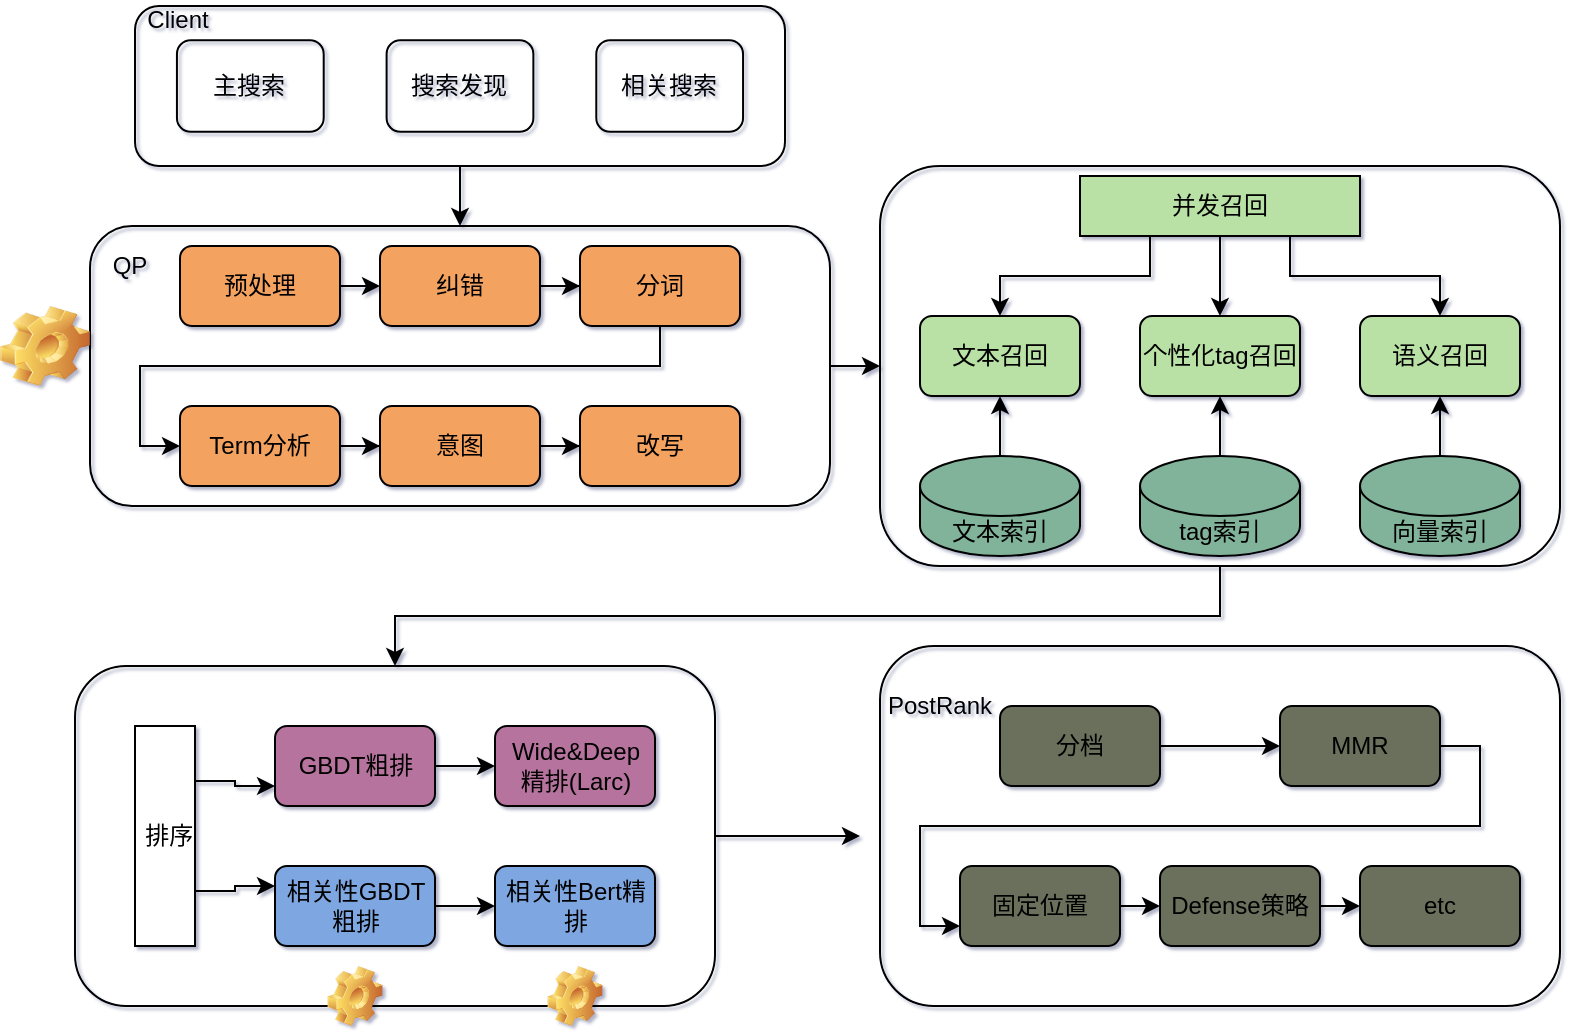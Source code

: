 <mxfile version="16.2.1" type="github"><diagram id="kuKqYAGhDJIydnRX94dR" name="Page-1"><mxGraphModel dx="1203" dy="674" grid="1" gridSize="10" guides="1" tooltips="1" connect="1" arrows="1" fold="1" page="1" pageScale="1" pageWidth="827" pageHeight="1169" background="none" math="0" shadow="1"><root><mxCell id="0"/><mxCell id="1" parent="0"/><mxCell id="7BjbNXo0VfNo20I9zx44-69" style="edgeStyle=orthogonalEdgeStyle;rounded=0;orthogonalLoop=1;jettySize=auto;html=1;exitX=1;exitY=0.5;exitDx=0;exitDy=0;" parent="1" source="7BjbNXo0VfNo20I9zx44-14" target="7BjbNXo0VfNo20I9zx44-63" edge="1"><mxGeometry relative="1" as="geometry"/></mxCell><mxCell id="7BjbNXo0VfNo20I9zx44-59" value="" style="group;" parent="1" vertex="1" connectable="0"><mxGeometry x="87.5" y="400" width="325" height="150" as="geometry"/></mxCell><mxCell id="k8c9HEMRocZaYQNv0uMX-14" value="" style="group" parent="7BjbNXo0VfNo20I9zx44-59" vertex="1" connectable="0"><mxGeometry x="-30" y="-30" width="320" height="180" as="geometry"/></mxCell><mxCell id="7BjbNXo0VfNo20I9zx44-19" value="GBDT粗排" style="rounded=1;whiteSpace=wrap;html=1;fillColor=#B5739D;" parent="k8c9HEMRocZaYQNv0uMX-14" vertex="1"><mxGeometry x="100" y="30" width="80" height="40" as="geometry"/></mxCell><mxCell id="7BjbNXo0VfNo20I9zx44-20" value="Wide&amp;amp;Deep 精排(Larc)" style="rounded=1;whiteSpace=wrap;html=1;fillColor=#B5739D;" parent="k8c9HEMRocZaYQNv0uMX-14" vertex="1"><mxGeometry x="210" y="30" width="80" height="40" as="geometry"/></mxCell><mxCell id="7BjbNXo0VfNo20I9zx44-47" style="edgeStyle=orthogonalEdgeStyle;rounded=0;orthogonalLoop=1;jettySize=auto;html=1;exitX=1;exitY=0.5;exitDx=0;exitDy=0;entryX=0;entryY=0.5;entryDx=0;entryDy=0;" parent="k8c9HEMRocZaYQNv0uMX-14" source="7BjbNXo0VfNo20I9zx44-19" target="7BjbNXo0VfNo20I9zx44-20" edge="1"><mxGeometry x="87.5" y="400" as="geometry"/></mxCell><mxCell id="7BjbNXo0VfNo20I9zx44-21" value="相关性GBDT粗排" style="rounded=1;whiteSpace=wrap;html=1;fillColor=#7EA6E0;" parent="k8c9HEMRocZaYQNv0uMX-14" vertex="1"><mxGeometry x="100" y="100" width="80" height="40" as="geometry"/></mxCell><mxCell id="7BjbNXo0VfNo20I9zx44-22" value="相关性Bert精排" style="rounded=1;whiteSpace=wrap;html=1;fillColor=#7EA6E0;" parent="k8c9HEMRocZaYQNv0uMX-14" vertex="1"><mxGeometry x="210" y="100" width="80" height="40" as="geometry"/></mxCell><mxCell id="7BjbNXo0VfNo20I9zx44-48" style="edgeStyle=orthogonalEdgeStyle;rounded=0;orthogonalLoop=1;jettySize=auto;html=1;exitX=1;exitY=0.5;exitDx=0;exitDy=0;entryX=0;entryY=0.5;entryDx=0;entryDy=0;" parent="k8c9HEMRocZaYQNv0uMX-14" source="7BjbNXo0VfNo20I9zx44-21" target="7BjbNXo0VfNo20I9zx44-22" edge="1"><mxGeometry x="87.5" y="400" as="geometry"/></mxCell><mxCell id="7BjbNXo0VfNo20I9zx44-57" style="edgeStyle=orthogonalEdgeStyle;rounded=0;orthogonalLoop=1;jettySize=auto;html=1;exitX=1;exitY=0.25;exitDx=0;exitDy=0;entryX=0;entryY=0.75;entryDx=0;entryDy=0;" parent="k8c9HEMRocZaYQNv0uMX-14" source="7BjbNXo0VfNo20I9zx44-56" target="7BjbNXo0VfNo20I9zx44-19" edge="1"><mxGeometry x="87.5" y="400" as="geometry"/></mxCell><mxCell id="7BjbNXo0VfNo20I9zx44-58" style="edgeStyle=orthogonalEdgeStyle;rounded=0;orthogonalLoop=1;jettySize=auto;html=1;exitX=1;exitY=0.75;exitDx=0;exitDy=0;entryX=0;entryY=0.25;entryDx=0;entryDy=0;" parent="k8c9HEMRocZaYQNv0uMX-14" source="7BjbNXo0VfNo20I9zx44-56" target="7BjbNXo0VfNo20I9zx44-21" edge="1"><mxGeometry x="87.5" y="400" as="geometry"/></mxCell><mxCell id="7BjbNXo0VfNo20I9zx44-56" value="&amp;nbsp;排序" style="rounded=0;whiteSpace=wrap;html=1;fillColor=#FFFFFF;" parent="k8c9HEMRocZaYQNv0uMX-14" vertex="1"><mxGeometry x="30" y="30" width="30" height="110" as="geometry"/></mxCell><mxCell id="7BjbNXo0VfNo20I9zx44-60" value="" style="rounded=1;whiteSpace=wrap;html=1;fillColor=none;" parent="k8c9HEMRocZaYQNv0uMX-14" vertex="1"><mxGeometry width="320" height="170" as="geometry"/></mxCell><mxCell id="k8c9HEMRocZaYQNv0uMX-17" value="" style="shape=image;html=1;verticalLabelPosition=bottom;verticalAlign=top;imageAspect=0;image=img/clipart/Gear_128x128.png;rounded=1;strokeColor=#FF0000;fillColor=none;gradientColor=#ffffff;" parent="k8c9HEMRocZaYQNv0uMX-14" vertex="1"><mxGeometry x="126.25" y="150" width="27.5" height="30" as="geometry"/></mxCell><mxCell id="k8c9HEMRocZaYQNv0uMX-31" value="" style="shape=image;html=1;verticalLabelPosition=bottom;verticalAlign=top;imageAspect=0;image=img/clipart/Gear_128x128.png;rounded=1;strokeColor=#FF0000;fillColor=none;gradientColor=#ffffff;" parent="k8c9HEMRocZaYQNv0uMX-14" vertex="1"><mxGeometry x="236.25" y="150" width="27.5" height="30" as="geometry"/></mxCell><mxCell id="7BjbNXo0VfNo20I9zx44-67" value="" style="group" parent="1" vertex="1" connectable="0"><mxGeometry x="87.5" y="40" width="325" height="80" as="geometry"/></mxCell><mxCell id="7BjbNXo0VfNo20I9zx44-5" value="主搜索" style="rounded=1;whiteSpace=wrap;html=1;fillColor=none;" parent="7BjbNXo0VfNo20I9zx44-67" vertex="1"><mxGeometry x="20.968" y="17.143" width="73.387" height="45.714" as="geometry"/></mxCell><mxCell id="7BjbNXo0VfNo20I9zx44-6" value="搜索发现" style="rounded=1;whiteSpace=wrap;html=1;fillColor=none;" parent="7BjbNXo0VfNo20I9zx44-67" vertex="1"><mxGeometry x="125.806" y="17.143" width="73.387" height="45.714" as="geometry"/></mxCell><mxCell id="7BjbNXo0VfNo20I9zx44-7" value="相关搜索" style="rounded=1;whiteSpace=wrap;html=1;fillColor=none;" parent="7BjbNXo0VfNo20I9zx44-67" vertex="1"><mxGeometry x="230.645" y="17.143" width="73.387" height="45.714" as="geometry"/></mxCell><mxCell id="7BjbNXo0VfNo20I9zx44-66" value="" style="rounded=1;whiteSpace=wrap;html=1;fillColor=none;" parent="7BjbNXo0VfNo20I9zx44-67" vertex="1"><mxGeometry width="325" height="80" as="geometry"/></mxCell><mxCell id="7BjbNXo0VfNo20I9zx44-68" style="edgeStyle=orthogonalEdgeStyle;rounded=0;orthogonalLoop=1;jettySize=auto;html=1;" parent="1" source="7BjbNXo0VfNo20I9zx44-66" target="7BjbNXo0VfNo20I9zx44-14" edge="1"><mxGeometry relative="1" as="geometry"/></mxCell><mxCell id="TYbjjWzv57JlkN2u3lhX-1" value="" style="group" parent="1" vertex="1" connectable="0"><mxGeometry x="460" y="120" width="340" height="200" as="geometry"/></mxCell><mxCell id="7BjbNXo0VfNo20I9zx44-46" value="" style="group" parent="TYbjjWzv57JlkN2u3lhX-1" vertex="1" connectable="0"><mxGeometry x="20" y="5" width="300" height="190" as="geometry"/></mxCell><mxCell id="7BjbNXo0VfNo20I9zx44-40" value="" style="group" parent="7BjbNXo0VfNo20I9zx44-46" vertex="1" connectable="0"><mxGeometry y="70" width="300" height="120" as="geometry"/></mxCell><mxCell id="7BjbNXo0VfNo20I9zx44-16" value="文本召回" style="rounded=1;whiteSpace=wrap;html=1;fillColor=#B9E0A5;" parent="7BjbNXo0VfNo20I9zx44-40" vertex="1"><mxGeometry width="80" height="40" as="geometry"/></mxCell><mxCell id="7BjbNXo0VfNo20I9zx44-17" value="个性化tag召回" style="rounded=1;whiteSpace=wrap;html=1;fillColor=#B9E0A5;" parent="7BjbNXo0VfNo20I9zx44-40" vertex="1"><mxGeometry x="110" width="80" height="40" as="geometry"/></mxCell><mxCell id="7BjbNXo0VfNo20I9zx44-26" value="语义召回" style="rounded=1;whiteSpace=wrap;html=1;fillColor=#B9E0A5;" parent="7BjbNXo0VfNo20I9zx44-40" vertex="1"><mxGeometry x="220" width="80" height="40" as="geometry"/></mxCell><mxCell id="7BjbNXo0VfNo20I9zx44-31" style="edgeStyle=orthogonalEdgeStyle;rounded=0;orthogonalLoop=1;jettySize=auto;html=1;exitX=0.5;exitY=0;exitDx=0;exitDy=0;exitPerimeter=0;entryX=0.5;entryY=1;entryDx=0;entryDy=0;" parent="7BjbNXo0VfNo20I9zx44-40" source="7BjbNXo0VfNo20I9zx44-27" target="7BjbNXo0VfNo20I9zx44-16" edge="1"><mxGeometry relative="1" as="geometry"/></mxCell><mxCell id="7BjbNXo0VfNo20I9zx44-27" value="文本索引" style="shape=cylinder3;whiteSpace=wrap;html=1;boundedLbl=1;backgroundOutline=1;size=15;fillColor=#81B29A;" parent="7BjbNXo0VfNo20I9zx44-40" vertex="1"><mxGeometry y="70" width="80" height="50" as="geometry"/></mxCell><mxCell id="7BjbNXo0VfNo20I9zx44-32" style="edgeStyle=orthogonalEdgeStyle;rounded=0;orthogonalLoop=1;jettySize=auto;html=1;exitX=0.5;exitY=0;exitDx=0;exitDy=0;exitPerimeter=0;entryX=0.5;entryY=1;entryDx=0;entryDy=0;" parent="7BjbNXo0VfNo20I9zx44-40" source="7BjbNXo0VfNo20I9zx44-28" target="7BjbNXo0VfNo20I9zx44-17" edge="1"><mxGeometry relative="1" as="geometry"/></mxCell><mxCell id="7BjbNXo0VfNo20I9zx44-28" value="tag索引" style="shape=cylinder3;whiteSpace=wrap;html=1;boundedLbl=1;backgroundOutline=1;size=15;fillColor=#81B29A;" parent="7BjbNXo0VfNo20I9zx44-40" vertex="1"><mxGeometry x="110" y="70" width="80" height="50" as="geometry"/></mxCell><mxCell id="7BjbNXo0VfNo20I9zx44-33" style="edgeStyle=orthogonalEdgeStyle;rounded=0;orthogonalLoop=1;jettySize=auto;html=1;exitX=0.5;exitY=0;exitDx=0;exitDy=0;exitPerimeter=0;" parent="7BjbNXo0VfNo20I9zx44-40" source="7BjbNXo0VfNo20I9zx44-29" target="7BjbNXo0VfNo20I9zx44-26" edge="1"><mxGeometry relative="1" as="geometry"/></mxCell><mxCell id="7BjbNXo0VfNo20I9zx44-29" value="向量索引" style="shape=cylinder3;whiteSpace=wrap;html=1;boundedLbl=1;backgroundOutline=1;size=15;fillColor=#81B29A;" parent="7BjbNXo0VfNo20I9zx44-40" vertex="1"><mxGeometry x="220" y="70" width="80" height="50" as="geometry"/></mxCell><mxCell id="7BjbNXo0VfNo20I9zx44-43" style="edgeStyle=orthogonalEdgeStyle;rounded=0;orthogonalLoop=1;jettySize=auto;html=1;exitX=0.25;exitY=1;exitDx=0;exitDy=0;" parent="7BjbNXo0VfNo20I9zx44-46" source="7BjbNXo0VfNo20I9zx44-42" target="7BjbNXo0VfNo20I9zx44-16" edge="1"><mxGeometry relative="1" as="geometry"/></mxCell><mxCell id="7BjbNXo0VfNo20I9zx44-44" style="edgeStyle=orthogonalEdgeStyle;rounded=0;orthogonalLoop=1;jettySize=auto;html=1;exitX=0.5;exitY=1;exitDx=0;exitDy=0;" parent="7BjbNXo0VfNo20I9zx44-46" source="7BjbNXo0VfNo20I9zx44-42" target="7BjbNXo0VfNo20I9zx44-17" edge="1"><mxGeometry relative="1" as="geometry"/></mxCell><mxCell id="7BjbNXo0VfNo20I9zx44-45" style="edgeStyle=orthogonalEdgeStyle;rounded=0;orthogonalLoop=1;jettySize=auto;html=1;exitX=0.75;exitY=1;exitDx=0;exitDy=0;entryX=0.5;entryY=0;entryDx=0;entryDy=0;" parent="7BjbNXo0VfNo20I9zx44-46" source="7BjbNXo0VfNo20I9zx44-42" target="7BjbNXo0VfNo20I9zx44-26" edge="1"><mxGeometry relative="1" as="geometry"/></mxCell><mxCell id="7BjbNXo0VfNo20I9zx44-42" value="并发召回" style="rounded=0;whiteSpace=wrap;html=1;fillColor=#B9E0A5;" parent="7BjbNXo0VfNo20I9zx44-46" vertex="1"><mxGeometry x="80" width="140" height="30" as="geometry"/></mxCell><mxCell id="7BjbNXo0VfNo20I9zx44-63" value="" style="rounded=1;whiteSpace=wrap;html=1;fillColor=none;" parent="TYbjjWzv57JlkN2u3lhX-1" vertex="1"><mxGeometry width="340" height="200" as="geometry"/></mxCell><mxCell id="TYbjjWzv57JlkN2u3lhX-2" value="" style="group;rounded=1;" parent="1" vertex="1" connectable="0"><mxGeometry x="65" y="150" width="370" height="140" as="geometry"/></mxCell><mxCell id="7BjbNXo0VfNo20I9zx44-14" value="" style="rounded=1;whiteSpace=wrap;html=1;fillColor=none;glass=0;" parent="TYbjjWzv57JlkN2u3lhX-2" vertex="1"><mxGeometry width="370" height="140" as="geometry"/></mxCell><mxCell id="7BjbNXo0VfNo20I9zx44-39" value="" style="group;" parent="TYbjjWzv57JlkN2u3lhX-2" vertex="1" connectable="0"><mxGeometry x="45" y="10" width="280" height="120" as="geometry"/></mxCell><mxCell id="7BjbNXo0VfNo20I9zx44-8" value="分词" style="rounded=1;whiteSpace=wrap;html=1;fillColor=#F4A261;" parent="7BjbNXo0VfNo20I9zx44-39" vertex="1"><mxGeometry x="200" width="80" height="40" as="geometry"/></mxCell><mxCell id="7BjbNXo0VfNo20I9zx44-35" style="edgeStyle=orthogonalEdgeStyle;rounded=0;orthogonalLoop=1;jettySize=auto;html=1;" parent="7BjbNXo0VfNo20I9zx44-39" source="7BjbNXo0VfNo20I9zx44-9" target="7BjbNXo0VfNo20I9zx44-8" edge="1"><mxGeometry relative="1" as="geometry"/></mxCell><mxCell id="7BjbNXo0VfNo20I9zx44-9" value="纠错" style="rounded=1;whiteSpace=wrap;html=1;fillColor=#F4A261;" parent="7BjbNXo0VfNo20I9zx44-39" vertex="1"><mxGeometry x="100" width="80" height="40" as="geometry"/></mxCell><mxCell id="7BjbNXo0VfNo20I9zx44-10" value="意图" style="rounded=1;whiteSpace=wrap;html=1;fillColor=#F4A261;" parent="7BjbNXo0VfNo20I9zx44-39" vertex="1"><mxGeometry x="100" y="80" width="80" height="40" as="geometry"/></mxCell><mxCell id="7BjbNXo0VfNo20I9zx44-11" value="改写" style="rounded=1;whiteSpace=wrap;html=1;fillColor=#F4A261;" parent="7BjbNXo0VfNo20I9zx44-39" vertex="1"><mxGeometry x="200" y="80" width="80" height="40" as="geometry"/></mxCell><mxCell id="7BjbNXo0VfNo20I9zx44-37" style="edgeStyle=orthogonalEdgeStyle;rounded=0;orthogonalLoop=1;jettySize=auto;html=1;exitX=1;exitY=0.5;exitDx=0;exitDy=0;" parent="7BjbNXo0VfNo20I9zx44-39" source="7BjbNXo0VfNo20I9zx44-10" target="7BjbNXo0VfNo20I9zx44-11" edge="1"><mxGeometry relative="1" as="geometry"/></mxCell><mxCell id="7BjbNXo0VfNo20I9zx44-34" style="edgeStyle=orthogonalEdgeStyle;rounded=0;orthogonalLoop=1;jettySize=auto;html=1;exitX=1;exitY=0.5;exitDx=0;exitDy=0;entryX=0;entryY=0.5;entryDx=0;entryDy=0;" parent="7BjbNXo0VfNo20I9zx44-39" source="7BjbNXo0VfNo20I9zx44-12" target="7BjbNXo0VfNo20I9zx44-9" edge="1"><mxGeometry relative="1" as="geometry"/></mxCell><mxCell id="7BjbNXo0VfNo20I9zx44-12" value="预处理" style="rounded=1;whiteSpace=wrap;html=1;fillColor=#F4A261;" parent="7BjbNXo0VfNo20I9zx44-39" vertex="1"><mxGeometry width="80" height="40" as="geometry"/></mxCell><mxCell id="7BjbNXo0VfNo20I9zx44-36" style="edgeStyle=orthogonalEdgeStyle;rounded=0;orthogonalLoop=1;jettySize=auto;html=1;exitX=1;exitY=0.5;exitDx=0;exitDy=0;" parent="7BjbNXo0VfNo20I9zx44-39" source="7BjbNXo0VfNo20I9zx44-13" target="7BjbNXo0VfNo20I9zx44-10" edge="1"><mxGeometry relative="1" as="geometry"/></mxCell><mxCell id="7BjbNXo0VfNo20I9zx44-13" value="Term分析" style="rounded=1;whiteSpace=wrap;html=1;fillColor=#F4A261;" parent="7BjbNXo0VfNo20I9zx44-39" vertex="1"><mxGeometry y="80" width="80" height="40" as="geometry"/></mxCell><mxCell id="7BjbNXo0VfNo20I9zx44-38" style="edgeStyle=orthogonalEdgeStyle;rounded=0;orthogonalLoop=1;jettySize=auto;html=1;exitX=0.5;exitY=1;exitDx=0;exitDy=0;entryX=0;entryY=0.5;entryDx=0;entryDy=0;" parent="7BjbNXo0VfNo20I9zx44-39" source="7BjbNXo0VfNo20I9zx44-8" target="7BjbNXo0VfNo20I9zx44-13" edge="1"><mxGeometry relative="1" as="geometry"/></mxCell><mxCell id="7BjbNXo0VfNo20I9zx44-62" value="QP" style="text;html=1;strokeColor=none;fillColor=none;align=center;verticalAlign=middle;whiteSpace=wrap;rounded=0;" parent="TYbjjWzv57JlkN2u3lhX-2" vertex="1"><mxGeometry width="40" height="40" as="geometry"/></mxCell><mxCell id="TYbjjWzv57JlkN2u3lhX-3" style="edgeStyle=orthogonalEdgeStyle;rounded=0;orthogonalLoop=1;jettySize=auto;html=1;exitX=0.5;exitY=1;exitDx=0;exitDy=0;" parent="1" source="7BjbNXo0VfNo20I9zx44-63" target="7BjbNXo0VfNo20I9zx44-60" edge="1"><mxGeometry relative="1" as="geometry"/></mxCell><mxCell id="TYbjjWzv57JlkN2u3lhX-5" value="" style="group" parent="1" vertex="1" connectable="0"><mxGeometry x="460" y="360" width="340" height="180" as="geometry"/></mxCell><mxCell id="7BjbNXo0VfNo20I9zx44-23" value="MMR" style="rounded=1;whiteSpace=wrap;html=1;fillColor=#6B705C;" parent="TYbjjWzv57JlkN2u3lhX-5" vertex="1"><mxGeometry x="200" y="30" width="80" height="40" as="geometry"/></mxCell><mxCell id="7BjbNXo0VfNo20I9zx44-24" value="固定位置" style="rounded=1;whiteSpace=wrap;html=1;fillColor=#6B705C;" parent="TYbjjWzv57JlkN2u3lhX-5" vertex="1"><mxGeometry x="40" y="110" width="80" height="40" as="geometry"/></mxCell><mxCell id="7BjbNXo0VfNo20I9zx44-52" style="edgeStyle=orthogonalEdgeStyle;rounded=0;orthogonalLoop=1;jettySize=auto;html=1;exitX=1;exitY=0.5;exitDx=0;exitDy=0;entryX=0;entryY=0.75;entryDx=0;entryDy=0;" parent="TYbjjWzv57JlkN2u3lhX-5" source="7BjbNXo0VfNo20I9zx44-23" target="7BjbNXo0VfNo20I9zx44-24" edge="1"><mxGeometry relative="1" as="geometry"/></mxCell><mxCell id="7BjbNXo0VfNo20I9zx44-50" style="edgeStyle=orthogonalEdgeStyle;rounded=0;orthogonalLoop=1;jettySize=auto;html=1;exitX=1;exitY=0.5;exitDx=0;exitDy=0;entryX=0;entryY=0.5;entryDx=0;entryDy=0;" parent="TYbjjWzv57JlkN2u3lhX-5" source="7BjbNXo0VfNo20I9zx44-25" target="7BjbNXo0VfNo20I9zx44-23" edge="1"><mxGeometry relative="1" as="geometry"/></mxCell><mxCell id="7BjbNXo0VfNo20I9zx44-25" value="分档" style="rounded=1;whiteSpace=wrap;html=1;fillColor=#6B705C;" parent="TYbjjWzv57JlkN2u3lhX-5" vertex="1"><mxGeometry x="60" y="30" width="80" height="40" as="geometry"/></mxCell><mxCell id="7BjbNXo0VfNo20I9zx44-49" value="Defense策略" style="rounded=1;whiteSpace=wrap;html=1;fillColor=#6B705C;" parent="TYbjjWzv57JlkN2u3lhX-5" vertex="1"><mxGeometry x="140" y="110" width="80" height="40" as="geometry"/></mxCell><mxCell id="7BjbNXo0VfNo20I9zx44-53" style="edgeStyle=orthogonalEdgeStyle;rounded=0;orthogonalLoop=1;jettySize=auto;html=1;exitX=1;exitY=0.5;exitDx=0;exitDy=0;entryX=0;entryY=0.5;entryDx=0;entryDy=0;" parent="TYbjjWzv57JlkN2u3lhX-5" source="7BjbNXo0VfNo20I9zx44-24" target="7BjbNXo0VfNo20I9zx44-49" edge="1"><mxGeometry relative="1" as="geometry"/></mxCell><mxCell id="7BjbNXo0VfNo20I9zx44-54" value="etc" style="rounded=1;whiteSpace=wrap;html=1;fillColor=#6B705C;" parent="TYbjjWzv57JlkN2u3lhX-5" vertex="1"><mxGeometry x="240" y="110" width="80" height="40" as="geometry"/></mxCell><mxCell id="7BjbNXo0VfNo20I9zx44-55" style="edgeStyle=orthogonalEdgeStyle;rounded=0;orthogonalLoop=1;jettySize=auto;html=1;exitX=1;exitY=0.5;exitDx=0;exitDy=0;entryX=0;entryY=0.5;entryDx=0;entryDy=0;" parent="TYbjjWzv57JlkN2u3lhX-5" source="7BjbNXo0VfNo20I9zx44-49" target="7BjbNXo0VfNo20I9zx44-54" edge="1"><mxGeometry relative="1" as="geometry"/></mxCell><mxCell id="7BjbNXo0VfNo20I9zx44-64" value="" style="rounded=1;whiteSpace=wrap;html=1;fillColor=none;" parent="TYbjjWzv57JlkN2u3lhX-5" vertex="1"><mxGeometry width="340" height="180" as="geometry"/></mxCell><mxCell id="7BjbNXo0VfNo20I9zx44-65" value="PostRank" style="text;html=1;strokeColor=none;fillColor=none;align=center;verticalAlign=middle;whiteSpace=wrap;rounded=0;" parent="TYbjjWzv57JlkN2u3lhX-5" vertex="1"><mxGeometry x="10" y="10" width="40" height="40" as="geometry"/></mxCell><mxCell id="TYbjjWzv57JlkN2u3lhX-20" value="Client" style="text;html=1;strokeColor=none;fillColor=none;align=center;verticalAlign=middle;whiteSpace=wrap;rounded=0;glass=0;" parent="1" vertex="1"><mxGeometry x="89" y="37" width="40" height="20" as="geometry"/></mxCell><mxCell id="rDVhZpP06LZn0lWadmOm-1" style="edgeStyle=orthogonalEdgeStyle;rounded=0;orthogonalLoop=1;jettySize=auto;html=1;" parent="1" source="7BjbNXo0VfNo20I9zx44-60" edge="1"><mxGeometry relative="1" as="geometry"><mxPoint x="450" y="455" as="targetPoint"/><Array as="points"><mxPoint x="450" y="455"/><mxPoint x="450" y="455"/></Array></mxGeometry></mxCell><mxCell id="k8c9HEMRocZaYQNv0uMX-16" value="" style="shape=image;html=1;verticalLabelPosition=bottom;verticalAlign=top;imageAspect=0;image=img/clipart/Gear_128x128.png;rounded=1;strokeColor=#FF0000;fillColor=none;gradientColor=#ffffff;" parent="1" vertex="1"><mxGeometry x="20" y="190" width="45" height="40" as="geometry"/></mxCell></root></mxGraphModel></diagram></mxfile>